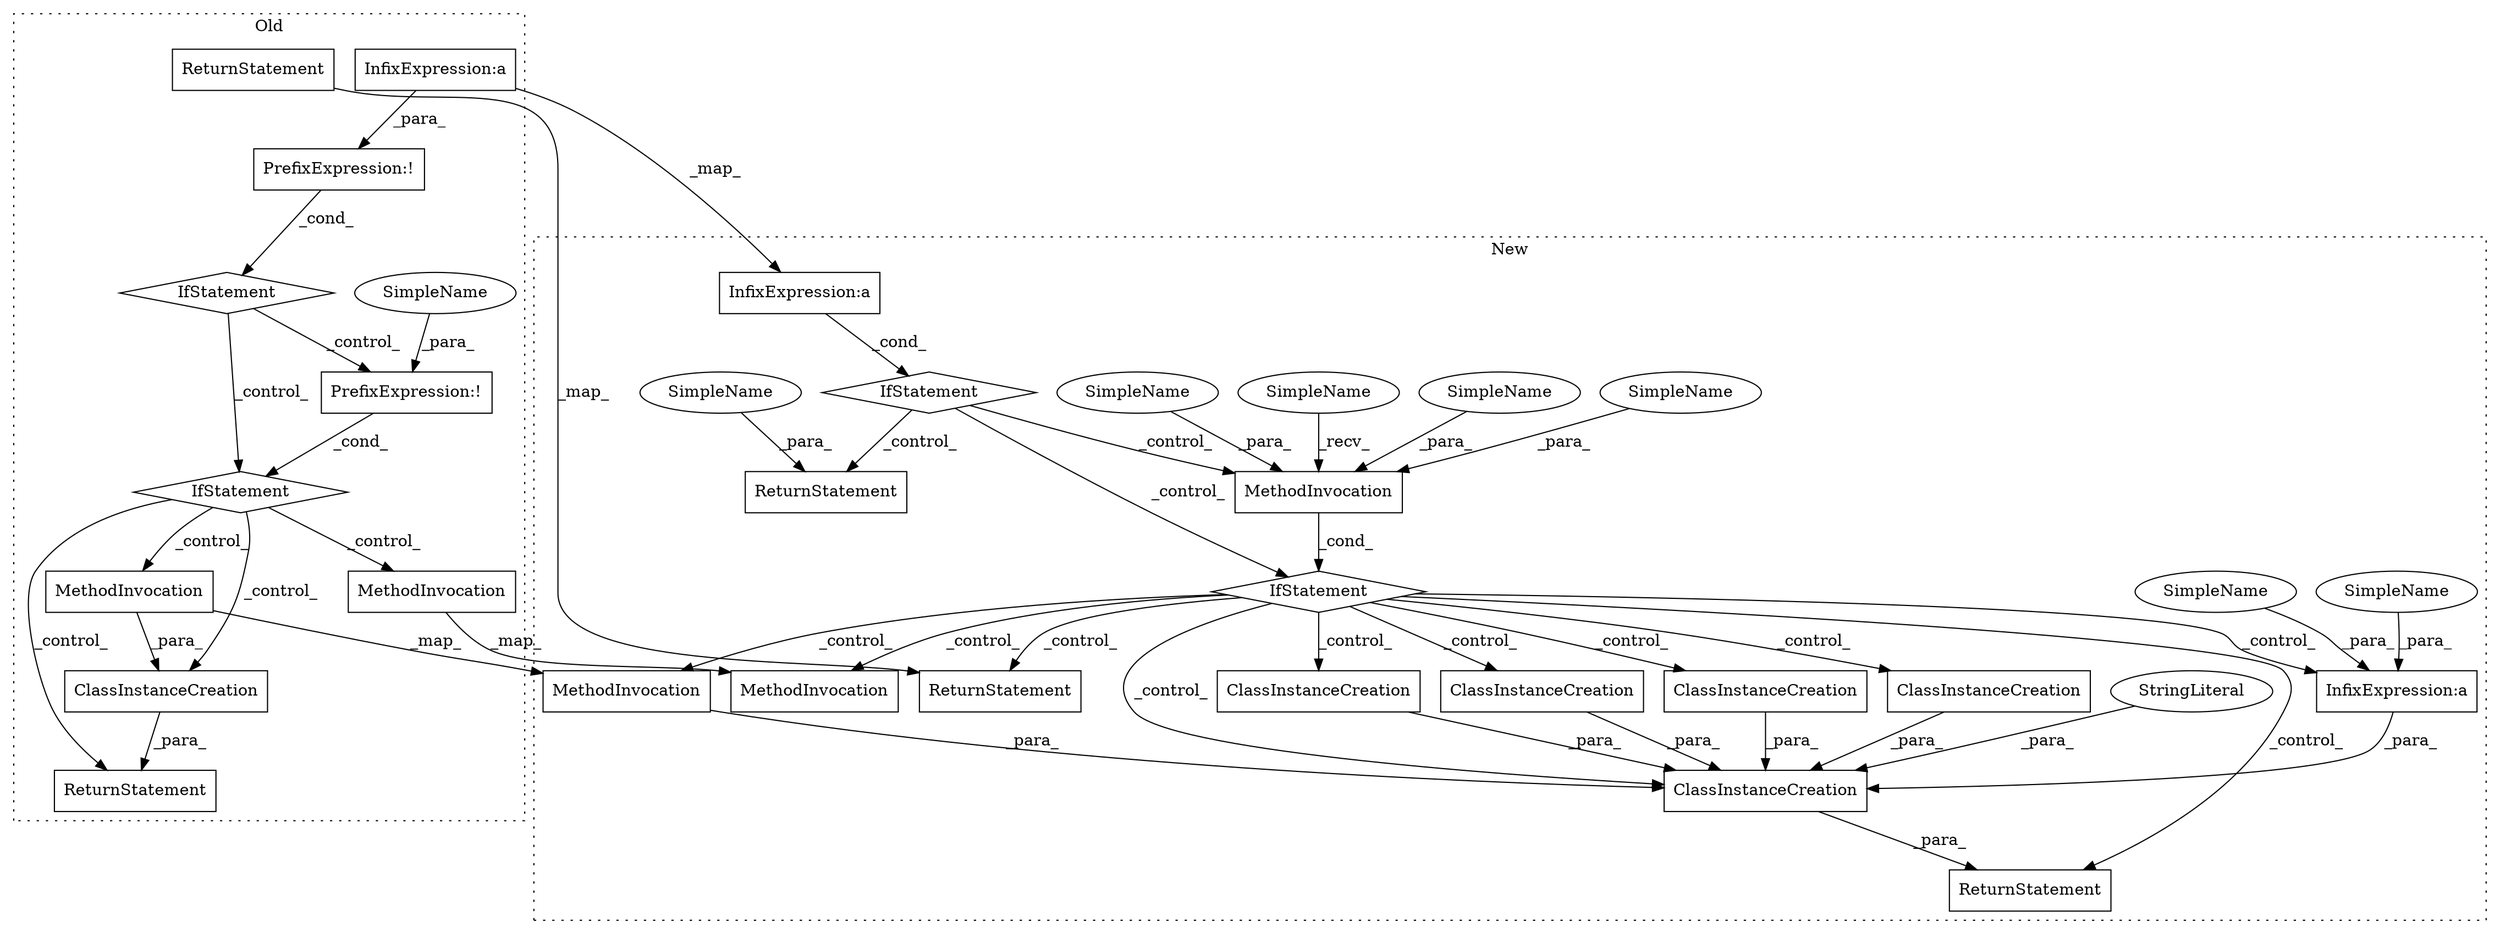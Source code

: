 digraph G {
subgraph cluster0 {
6 [label="ClassInstanceCreation" a="14" s="812,927" l="23,1" shape="box"];
8 [label="IfStatement" a="25" s="272,359" l="4,14" shape="diamond"];
9 [label="IfStatement" a="25" s="550,615" l="4,22" shape="diamond"];
11 [label="MethodInvocation" a="32" s="721,771" l="12,1" shape="box"];
15 [label="MethodInvocation" a="32" s="867,890" l="16,1" shape="box"];
17 [label="ReturnStatement" a="41" s="996" l="7" shape="box"];
19 [label="ReturnStatement" a="41" s="805" l="7" shape="box"];
22 [label="SimpleName" a="42" s="-1" l="0" shape="ellipse"];
30 [label="PrefixExpression:!" a="38" s="554" l="-555" shape="box"];
31 [label="PrefixExpression:!" a="38" s="276" l="0" shape="box"];
33 [label="InfixExpression:a" a="27" s="-1" l="0" shape="box"];
label = "Old";
style="dotted";
}
subgraph cluster1 {
1 [label="ClassInstanceCreation" a="14" s="1026" l="31" shape="box"];
2 [label="ClassInstanceCreation" a="14" s="965" l="43" shape="box"];
3 [label="ClassInstanceCreation" a="14" s="1075" l="31" shape="box"];
4 [label="ClassInstanceCreation" a="14" s="791,1199" l="40,1" shape="box"];
5 [label="ClassInstanceCreation" a="14" s="1124" l="33" shape="box"];
7 [label="IfStatement" a="25" s="572,636" l="4,2" shape="diamond"];
10 [label="IfStatement" a="25" s="320,406" l="4,2" shape="diamond"];
12 [label="MethodInvocation" a="32" s="712,762" l="12,1" shape="box"];
13 [label="MethodInvocation" a="32" s="863,886" l="16,1" shape="box"];
14 [label="MethodInvocation" a="32" s="600,635" l="15,1" shape="box"];
16 [label="ReturnStatement" a="41" s="525" l="7" shape="box"];
18 [label="ReturnStatement" a="41" s="784" l="7" shape="box"];
20 [label="ReturnStatement" a="41" s="638" l="7" shape="box"];
21 [label="SimpleName" a="42" s="532" l="7" shape="ellipse"];
23 [label="SimpleName" a="42" s="576" l="23" shape="ellipse"];
24 [label="SimpleName" a="42" s="-1" l="0" shape="ellipse"];
25 [label="SimpleName" a="42" s="621" l="1" shape="ellipse"];
26 [label="SimpleName" a="42" s="628" l="7" shape="ellipse"];
27 [label="SimpleName" a="42" s="-1" l="0" shape="ellipse"];
28 [label="SimpleName" a="42" s="615" l="4" shape="ellipse"];
29 [label="StringLiteral" a="45" s="942" l="4" shape="ellipse"];
32 [label="InfixExpression:a" a="27" s="-1" l="0" shape="box"];
34 [label="InfixExpression:a" a="27" s="-1" l="0" shape="box"];
label = "New";
style="dotted";
}
1 -> 4 [label="_para_"];
2 -> 4 [label="_para_"];
3 -> 4 [label="_para_"];
4 -> 18 [label="_para_"];
5 -> 4 [label="_para_"];
6 -> 19 [label="_para_"];
7 -> 13 [label="_control_"];
7 -> 1 [label="_control_"];
7 -> 2 [label="_control_"];
7 -> 12 [label="_control_"];
7 -> 32 [label="_control_"];
7 -> 5 [label="_control_"];
7 -> 4 [label="_control_"];
7 -> 3 [label="_control_"];
7 -> 20 [label="_control_"];
7 -> 18 [label="_control_"];
8 -> 30 [label="_control_"];
8 -> 9 [label="_control_"];
9 -> 6 [label="_control_"];
9 -> 19 [label="_control_"];
9 -> 11 [label="_control_"];
9 -> 15 [label="_control_"];
10 -> 16 [label="_control_"];
10 -> 7 [label="_control_"];
10 -> 14 [label="_control_"];
11 -> 12 [label="_map_"];
13 -> 4 [label="_para_"];
14 -> 7 [label="_cond_"];
15 -> 13 [label="_map_"];
15 -> 6 [label="_para_"];
17 -> 20 [label="_map_"];
21 -> 16 [label="_para_"];
22 -> 30 [label="_para_"];
23 -> 14 [label="_recv_"];
24 -> 32 [label="_para_"];
25 -> 14 [label="_para_"];
26 -> 14 [label="_para_"];
27 -> 32 [label="_para_"];
28 -> 14 [label="_para_"];
29 -> 4 [label="_para_"];
30 -> 9 [label="_cond_"];
31 -> 8 [label="_cond_"];
32 -> 4 [label="_para_"];
33 -> 31 [label="_para_"];
33 -> 34 [label="_map_"];
34 -> 10 [label="_cond_"];
}